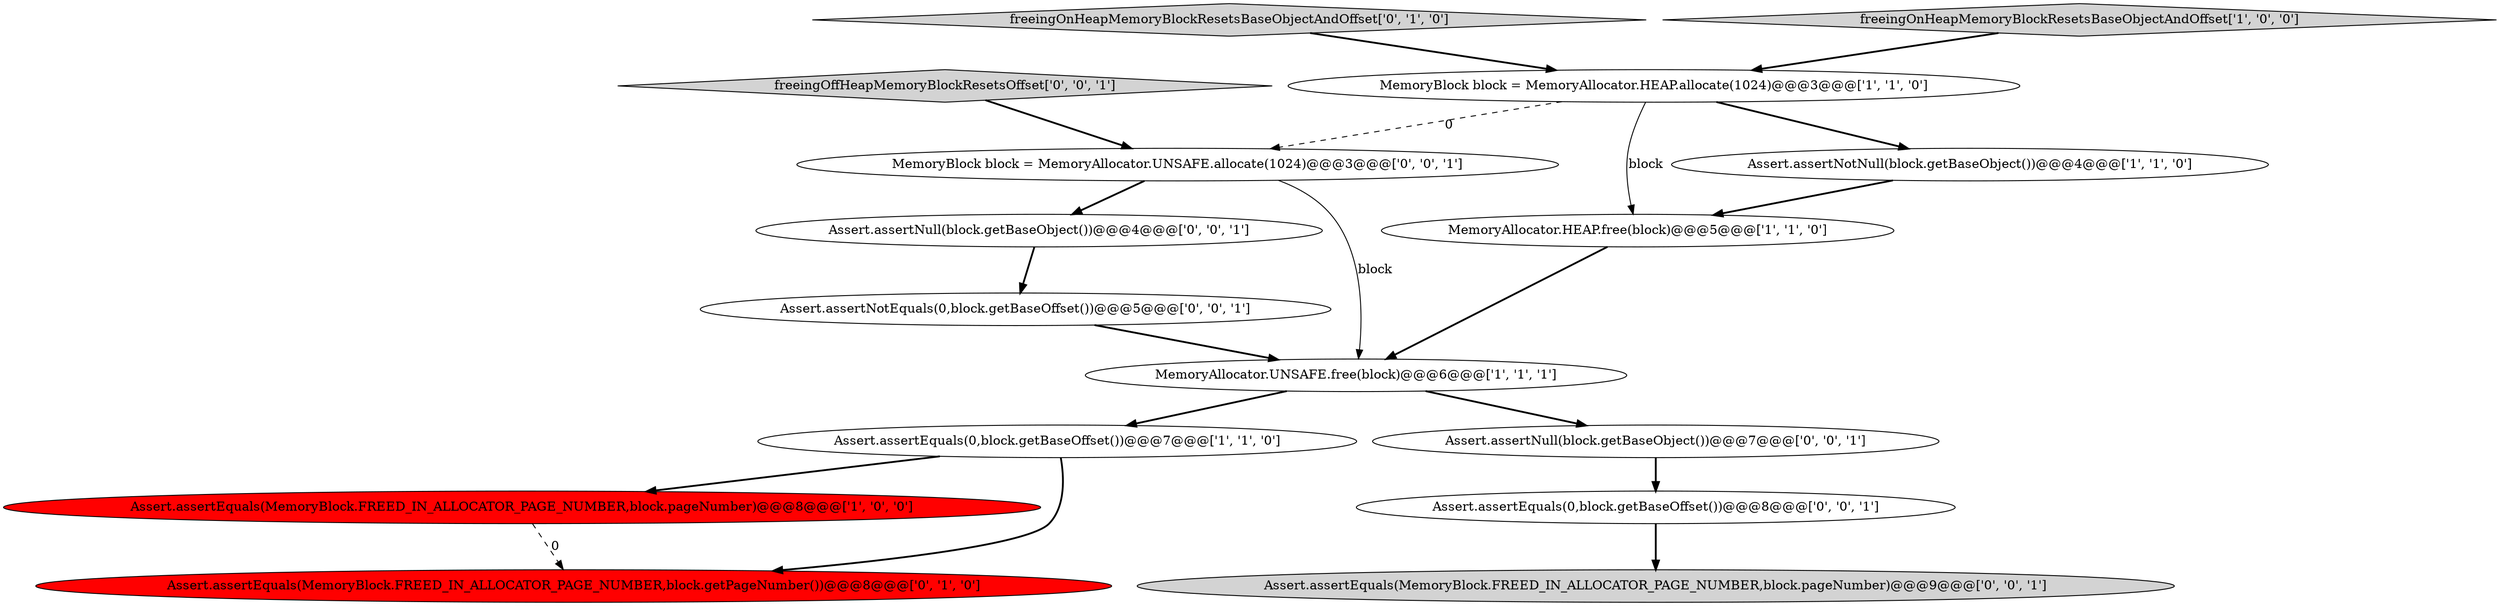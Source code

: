 digraph {
13 [style = filled, label = "freeingOffHeapMemoryBlockResetsOffset['0', '0', '1']", fillcolor = lightgray, shape = diamond image = "AAA0AAABBB3BBB"];
14 [style = filled, label = "Assert.assertNotEquals(0,block.getBaseOffset())@@@5@@@['0', '0', '1']", fillcolor = white, shape = ellipse image = "AAA0AAABBB3BBB"];
10 [style = filled, label = "MemoryBlock block = MemoryAllocator.UNSAFE.allocate(1024)@@@3@@@['0', '0', '1']", fillcolor = white, shape = ellipse image = "AAA0AAABBB3BBB"];
12 [style = filled, label = "Assert.assertNull(block.getBaseObject())@@@4@@@['0', '0', '1']", fillcolor = white, shape = ellipse image = "AAA0AAABBB3BBB"];
3 [style = filled, label = "Assert.assertEquals(0,block.getBaseOffset())@@@7@@@['1', '1', '0']", fillcolor = white, shape = ellipse image = "AAA0AAABBB1BBB"];
7 [style = filled, label = "freeingOnHeapMemoryBlockResetsBaseObjectAndOffset['0', '1', '0']", fillcolor = lightgray, shape = diamond image = "AAA0AAABBB2BBB"];
5 [style = filled, label = "MemoryBlock block = MemoryAllocator.HEAP.allocate(1024)@@@3@@@['1', '1', '0']", fillcolor = white, shape = ellipse image = "AAA0AAABBB1BBB"];
15 [style = filled, label = "Assert.assertEquals(0,block.getBaseOffset())@@@8@@@['0', '0', '1']", fillcolor = white, shape = ellipse image = "AAA0AAABBB3BBB"];
6 [style = filled, label = "MemoryAllocator.UNSAFE.free(block)@@@6@@@['1', '1', '1']", fillcolor = white, shape = ellipse image = "AAA0AAABBB1BBB"];
1 [style = filled, label = "Assert.assertEquals(MemoryBlock.FREED_IN_ALLOCATOR_PAGE_NUMBER,block.pageNumber)@@@8@@@['1', '0', '0']", fillcolor = red, shape = ellipse image = "AAA1AAABBB1BBB"];
2 [style = filled, label = "MemoryAllocator.HEAP.free(block)@@@5@@@['1', '1', '0']", fillcolor = white, shape = ellipse image = "AAA0AAABBB1BBB"];
8 [style = filled, label = "Assert.assertEquals(MemoryBlock.FREED_IN_ALLOCATOR_PAGE_NUMBER,block.getPageNumber())@@@8@@@['0', '1', '0']", fillcolor = red, shape = ellipse image = "AAA1AAABBB2BBB"];
11 [style = filled, label = "Assert.assertEquals(MemoryBlock.FREED_IN_ALLOCATOR_PAGE_NUMBER,block.pageNumber)@@@9@@@['0', '0', '1']", fillcolor = lightgray, shape = ellipse image = "AAA0AAABBB3BBB"];
9 [style = filled, label = "Assert.assertNull(block.getBaseObject())@@@7@@@['0', '0', '1']", fillcolor = white, shape = ellipse image = "AAA0AAABBB3BBB"];
4 [style = filled, label = "freeingOnHeapMemoryBlockResetsBaseObjectAndOffset['1', '0', '0']", fillcolor = lightgray, shape = diamond image = "AAA0AAABBB1BBB"];
0 [style = filled, label = "Assert.assertNotNull(block.getBaseObject())@@@4@@@['1', '1', '0']", fillcolor = white, shape = ellipse image = "AAA0AAABBB1BBB"];
10->6 [style = solid, label="block"];
13->10 [style = bold, label=""];
6->3 [style = bold, label=""];
12->14 [style = bold, label=""];
1->8 [style = dashed, label="0"];
7->5 [style = bold, label=""];
6->9 [style = bold, label=""];
15->11 [style = bold, label=""];
3->1 [style = bold, label=""];
5->0 [style = bold, label=""];
5->10 [style = dashed, label="0"];
10->12 [style = bold, label=""];
4->5 [style = bold, label=""];
2->6 [style = bold, label=""];
3->8 [style = bold, label=""];
14->6 [style = bold, label=""];
9->15 [style = bold, label=""];
0->2 [style = bold, label=""];
5->2 [style = solid, label="block"];
}
